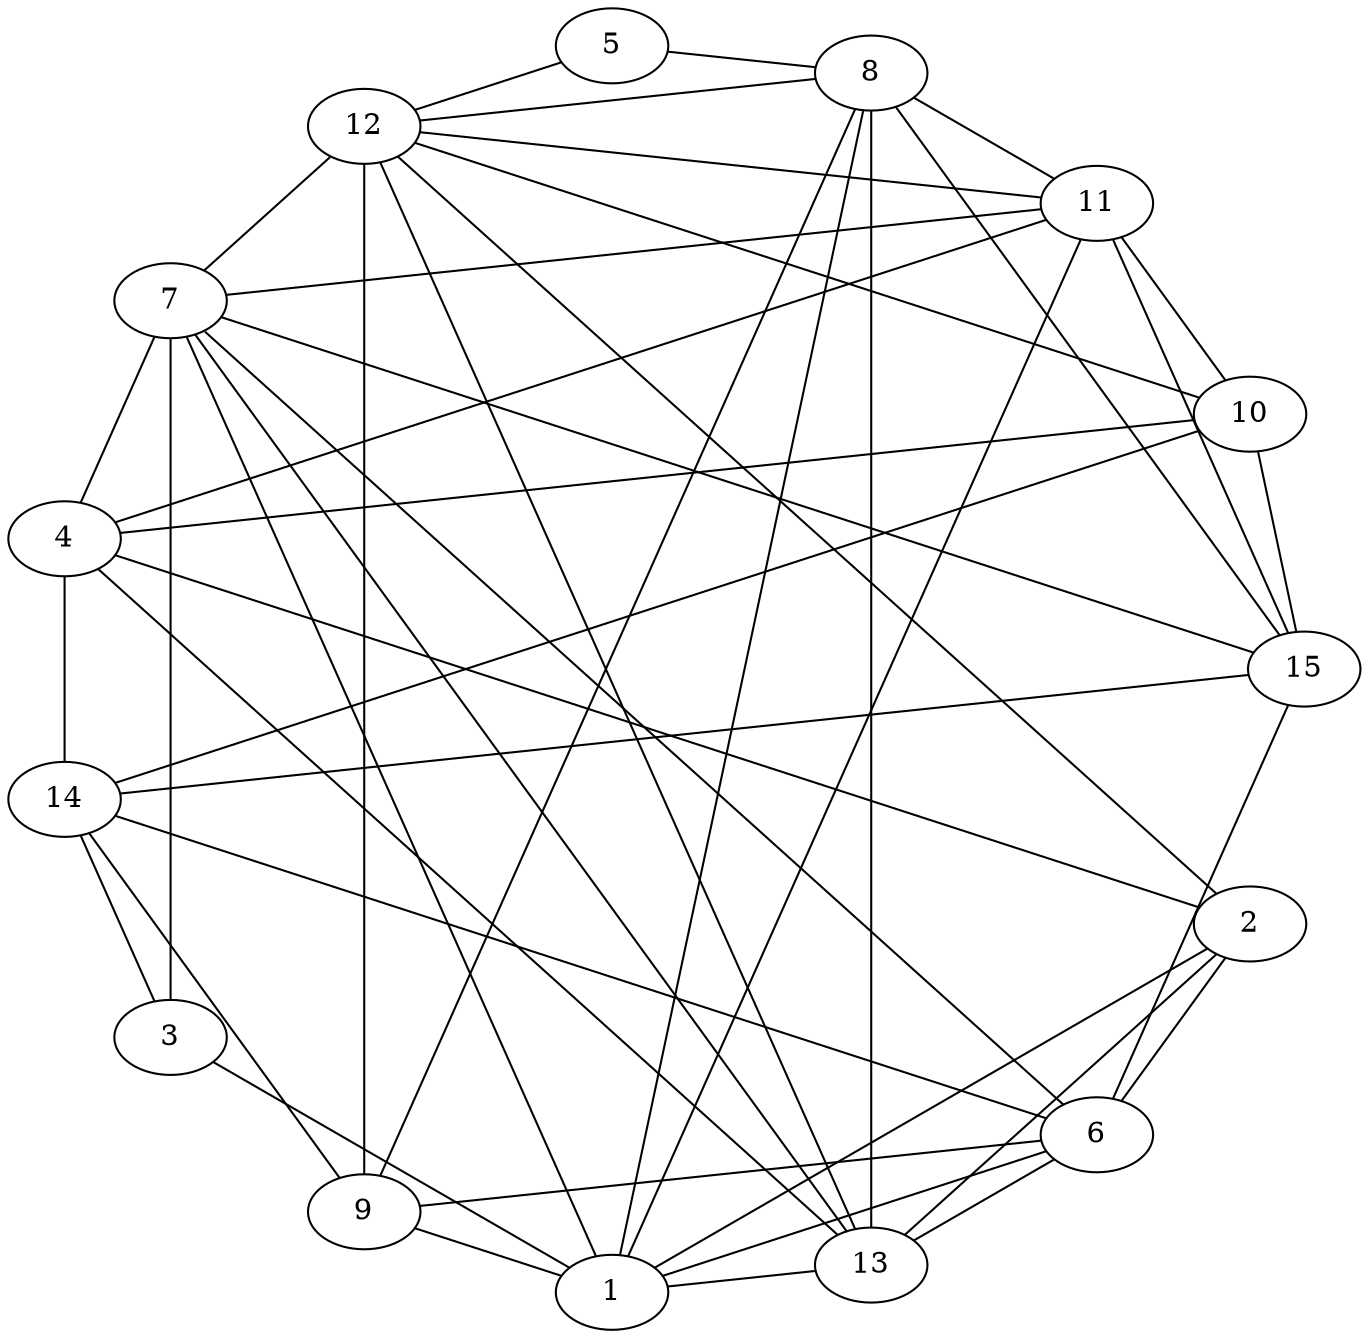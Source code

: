 graph FunnyGraph {
	layout=circo
	1 -- 2
	1 -- 3
	1 -- 6
	1 -- 7
	1 -- 8
	1 -- 9
	1 -- 11
	1 -- 13
	2 -- 4
	2 -- 6
	2 -- 12
	2 -- 13
	3 -- 7
	3 -- 14
	4 -- 7
	4 -- 10
	4 -- 11
	4 -- 13
	4 -- 14
	5 -- 8
	5 -- 12
	6 -- 7
	6 -- 9
	6 -- 13
	6 -- 14
	6 -- 15
	7 -- 11
	7 -- 12
	7 -- 13
	7 -- 15
	8 -- 9
	8 -- 11
	8 -- 12
	8 -- 13
	8 -- 15
	9 -- 12
	9 -- 14
	10 -- 11
	10 -- 12
	10 -- 14
	10 -- 15
	11 -- 12
	11 -- 15
	12 -- 13
	14 -- 15
}
